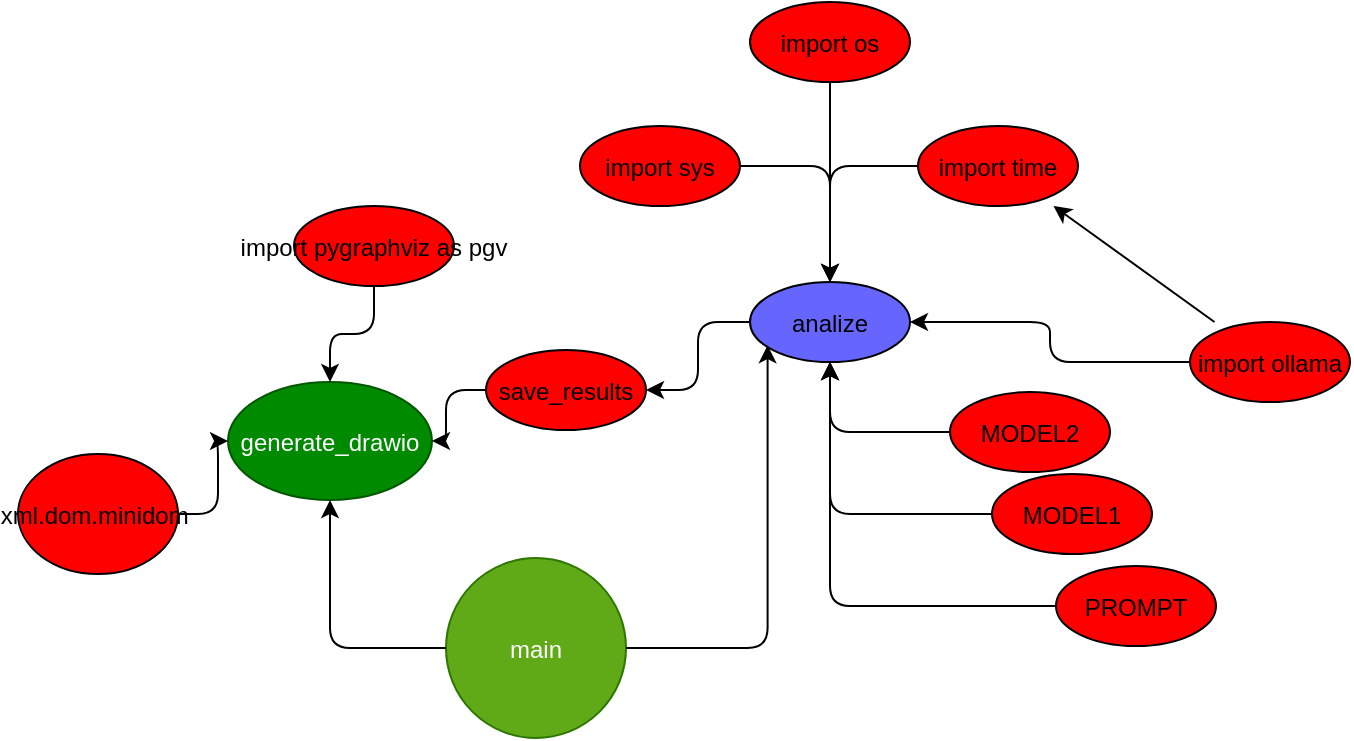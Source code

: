 <mxfile>
    <diagram name="Page-1" id="0">
        <mxGraphModel dx="1342" dy="517" grid="0" gridSize="10" guides="1" tooltips="1" connect="1" arrows="1" fold="1" page="0" pageScale="1" pageWidth="850" pageHeight="1100" background="#FFFFFF" math="0" shadow="0">
            <root>
                <mxCell id="0"/>
                <mxCell id="1" parent="0"/>
                <mxCell id="2" value="import os" style="shape=ellipse;fillColor=#FF0000;strokeColor=#000000;rounded=1;" parent="1" vertex="1">
                    <mxGeometry x="10" y="110" width="80" height="40" as="geometry"/>
                </mxCell>
                <mxCell id="3" value="analize" style="shape=ellipse;fillColor=#6666FF;strokeColor=#000000;rounded=1;" parent="1" vertex="1">
                    <mxGeometry x="10" y="250" width="80" height="40" as="geometry"/>
                </mxCell>
                <mxCell id="4" value="import sys" style="shape=ellipse;fillColor=#FF0000;strokeColor=#000000;rounded=1;" parent="1" vertex="1">
                    <mxGeometry x="-75" y="172" width="80" height="40" as="geometry"/>
                </mxCell>
                <mxCell id="5" value="import time" style="shape=ellipse;fillColor=#FF0000;strokeColor=#000000;rounded=1;" parent="1" vertex="1">
                    <mxGeometry x="94" y="172" width="80" height="40" as="geometry"/>
                </mxCell>
                <mxCell id="28" style="edgeStyle=none;html=1;strokeColor=#000000;" parent="1" source="6" target="5" edge="1">
                    <mxGeometry relative="1" as="geometry"/>
                </mxCell>
                <mxCell id="6" value="import ollama" style="shape=ellipse;fillColor=#FF0000;strokeColor=#000000;rounded=1;" parent="1" vertex="1">
                    <mxGeometry x="230" y="270" width="80" height="40" as="geometry"/>
                </mxCell>
                <mxCell id="7" value="import pygraphviz as pgv" style="shape=ellipse;fillColor=#FF0000;strokeColor=#000000;rounded=1;" parent="1" vertex="1">
                    <mxGeometry x="-218" y="212" width="80" height="40" as="geometry"/>
                </mxCell>
                <mxCell id="8" value="generate_drawio" style="shape=ellipse;fillColor=#008a00;strokeColor=#005700;rounded=1;fontColor=#ffffff;" parent="1" vertex="1">
                    <mxGeometry x="-251" y="300" width="102" height="59" as="geometry"/>
                </mxCell>
                <mxCell id="9" value="xml.dom.minidom " style="shape=ellipse;fillColor=#FF0000;strokeColor=#000000;rounded=1;" parent="1" vertex="1">
                    <mxGeometry x="-356" y="336" width="80" height="60" as="geometry"/>
                </mxCell>
                <mxCell id="10" value="MODEL1" style="shape=ellipse;fillColor=#FF0000;strokeColor=#000000;rounded=1;" parent="1" vertex="1">
                    <mxGeometry x="131" y="346" width="80" height="40" as="geometry"/>
                </mxCell>
                <mxCell id="11" value="MODEL2" style="shape=ellipse;fillColor=#FF0000;strokeColor=#000000;rounded=1;" parent="1" vertex="1">
                    <mxGeometry x="110" y="305" width="80" height="40" as="geometry"/>
                </mxCell>
                <mxCell id="12" value="PROMPT" style="shape=ellipse;fillColor=#FF0000;strokeColor=#000000;rounded=1;" parent="1" vertex="1">
                    <mxGeometry x="163" y="392" width="80" height="40" as="geometry"/>
                </mxCell>
                <mxCell id="13" value="save_results" style="shape=ellipse;fillColor=#FF0000;strokeColor=#000000;rounded=1;" parent="1" vertex="1">
                    <mxGeometry x="-122" y="284" width="80" height="40" as="geometry"/>
                </mxCell>
                <mxCell id="14" value="main" style="shape=ellipse;fillColor=#60a917;strokeColor=#2D7600;rounded=1;fontColor=#ffffff;" parent="1" vertex="1">
                    <mxGeometry x="-142" y="388" width="90" height="90" as="geometry"/>
                </mxCell>
                <mxCell id="15" value="" style="edgeStyle=orthogonalEdgeStyle;rounded=1;orthogonalLoop=1;jettySize=auto;html=1;strokeColor=#000000;" parent="1" source="2" target="3" edge="1">
                    <mxGeometry relative="1" as="geometry"/>
                </mxCell>
                <mxCell id="16" value="" style="edgeStyle=orthogonalEdgeStyle;rounded=1;orthogonalLoop=1;jettySize=auto;html=1;strokeColor=#000000;" parent="1" source="3" target="13" edge="1">
                    <mxGeometry relative="1" as="geometry"/>
                </mxCell>
                <mxCell id="17" value="" style="edgeStyle=orthogonalEdgeStyle;rounded=1;orthogonalLoop=1;jettySize=auto;html=1;strokeColor=#000000;" parent="1" source="4" target="3" edge="1">
                    <mxGeometry relative="1" as="geometry"/>
                </mxCell>
                <mxCell id="18" value="" style="edgeStyle=orthogonalEdgeStyle;rounded=1;orthogonalLoop=1;jettySize=auto;html=1;strokeColor=#000000;" parent="1" source="5" target="3" edge="1">
                    <mxGeometry relative="1" as="geometry"/>
                </mxCell>
                <mxCell id="19" value="" style="edgeStyle=orthogonalEdgeStyle;rounded=1;orthogonalLoop=1;jettySize=auto;html=1;strokeColor=#000000;" parent="1" source="6" target="3" edge="1">
                    <mxGeometry relative="1" as="geometry"/>
                </mxCell>
                <mxCell id="20" value="" style="edgeStyle=orthogonalEdgeStyle;rounded=1;orthogonalLoop=1;jettySize=auto;html=1;strokeColor=#000000;" parent="1" source="7" target="8" edge="1">
                    <mxGeometry relative="1" as="geometry"/>
                </mxCell>
                <mxCell id="21" value="" style="edgeStyle=orthogonalEdgeStyle;rounded=1;orthogonalLoop=1;jettySize=auto;html=1;strokeColor=#000000;" parent="1" source="9" target="8" edge="1">
                    <mxGeometry relative="1" as="geometry"/>
                </mxCell>
                <mxCell id="22" value="" style="edgeStyle=orthogonalEdgeStyle;rounded=1;orthogonalLoop=1;jettySize=auto;html=1;strokeColor=#000000;" parent="1" source="10" target="3" edge="1">
                    <mxGeometry relative="1" as="geometry"/>
                </mxCell>
                <mxCell id="23" value="" style="edgeStyle=orthogonalEdgeStyle;rounded=1;orthogonalLoop=1;jettySize=auto;html=1;strokeColor=#000000;" parent="1" source="11" target="3" edge="1">
                    <mxGeometry relative="1" as="geometry"/>
                </mxCell>
                <mxCell id="24" value="" style="edgeStyle=orthogonalEdgeStyle;rounded=1;orthogonalLoop=1;jettySize=auto;html=1;strokeColor=#000000;" parent="1" source="12" target="3" edge="1">
                    <mxGeometry relative="1" as="geometry"/>
                </mxCell>
                <mxCell id="25" value="" style="edgeStyle=orthogonalEdgeStyle;rounded=1;orthogonalLoop=1;jettySize=auto;html=1;strokeColor=#000000;" parent="1" source="13" target="8" edge="1">
                    <mxGeometry relative="1" as="geometry"/>
                </mxCell>
                <mxCell id="26" value="" style="edgeStyle=orthogonalEdgeStyle;rounded=1;orthogonalLoop=1;jettySize=auto;html=1;strokeColor=#000000;entryX=0.11;entryY=0.79;entryDx=0;entryDy=0;entryPerimeter=0;" parent="1" source="14" target="3" edge="1">
                    <mxGeometry relative="1" as="geometry">
                        <mxPoint x="-79" y="283" as="targetPoint"/>
                    </mxGeometry>
                </mxCell>
                <mxCell id="27" value="" style="edgeStyle=orthogonalEdgeStyle;rounded=1;orthogonalLoop=1;jettySize=auto;html=1;strokeColor=#000000;" parent="1" source="14" target="8" edge="1">
                    <mxGeometry relative="1" as="geometry"/>
                </mxCell>
            </root>
        </mxGraphModel>
    </diagram>
</mxfile>